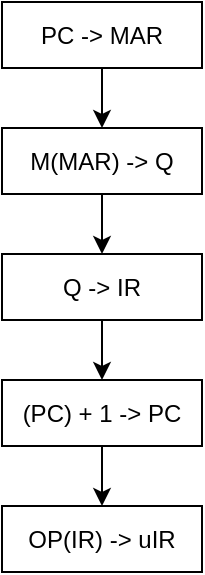 <mxfile version="24.4.10" type="github">
  <diagram name="第 1 页" id="KQBWLX6boM1I_vUu8Vus">
    <mxGraphModel dx="1592" dy="1115" grid="0" gridSize="10" guides="1" tooltips="1" connect="1" arrows="1" fold="1" page="1" pageScale="1" pageWidth="2336" pageHeight="1654" math="0" shadow="0">
      <root>
        <mxCell id="0" />
        <mxCell id="1" parent="0" />
        <mxCell id="kWfAGaoXyf_pxr5Y56vw-7" style="edgeStyle=orthogonalEdgeStyle;rounded=0;orthogonalLoop=1;jettySize=auto;html=1;exitX=0.5;exitY=1;exitDx=0;exitDy=0;entryX=0.5;entryY=0;entryDx=0;entryDy=0;" edge="1" parent="1" source="kWfAGaoXyf_pxr5Y56vw-1" target="kWfAGaoXyf_pxr5Y56vw-2">
          <mxGeometry relative="1" as="geometry" />
        </mxCell>
        <mxCell id="kWfAGaoXyf_pxr5Y56vw-1" value="PC -&amp;gt; MAR" style="rounded=0;whiteSpace=wrap;html=1;" vertex="1" parent="1">
          <mxGeometry x="1078" y="47" width="100" height="33" as="geometry" />
        </mxCell>
        <mxCell id="kWfAGaoXyf_pxr5Y56vw-9" style="edgeStyle=orthogonalEdgeStyle;rounded=0;orthogonalLoop=1;jettySize=auto;html=1;exitX=0.5;exitY=1;exitDx=0;exitDy=0;entryX=0.5;entryY=0;entryDx=0;entryDy=0;" edge="1" parent="1" source="kWfAGaoXyf_pxr5Y56vw-2" target="kWfAGaoXyf_pxr5Y56vw-3">
          <mxGeometry relative="1" as="geometry" />
        </mxCell>
        <mxCell id="kWfAGaoXyf_pxr5Y56vw-2" value="M(MAR) -&amp;gt; Q" style="rounded=0;whiteSpace=wrap;html=1;" vertex="1" parent="1">
          <mxGeometry x="1078" y="110" width="100" height="33" as="geometry" />
        </mxCell>
        <mxCell id="kWfAGaoXyf_pxr5Y56vw-10" style="edgeStyle=orthogonalEdgeStyle;rounded=0;orthogonalLoop=1;jettySize=auto;html=1;exitX=0.5;exitY=1;exitDx=0;exitDy=0;entryX=0.5;entryY=0;entryDx=0;entryDy=0;" edge="1" parent="1" source="kWfAGaoXyf_pxr5Y56vw-3" target="kWfAGaoXyf_pxr5Y56vw-4">
          <mxGeometry relative="1" as="geometry" />
        </mxCell>
        <mxCell id="kWfAGaoXyf_pxr5Y56vw-3" value="Q -&amp;gt; IR" style="rounded=0;whiteSpace=wrap;html=1;" vertex="1" parent="1">
          <mxGeometry x="1078" y="173" width="100" height="33" as="geometry" />
        </mxCell>
        <mxCell id="kWfAGaoXyf_pxr5Y56vw-11" style="edgeStyle=orthogonalEdgeStyle;rounded=0;orthogonalLoop=1;jettySize=auto;html=1;exitX=0.5;exitY=1;exitDx=0;exitDy=0;entryX=0.5;entryY=0;entryDx=0;entryDy=0;" edge="1" parent="1" source="kWfAGaoXyf_pxr5Y56vw-4" target="kWfAGaoXyf_pxr5Y56vw-5">
          <mxGeometry relative="1" as="geometry" />
        </mxCell>
        <mxCell id="kWfAGaoXyf_pxr5Y56vw-4" value="(PC) + 1 -&amp;gt; PC" style="rounded=0;whiteSpace=wrap;html=1;" vertex="1" parent="1">
          <mxGeometry x="1078" y="236" width="100" height="33" as="geometry" />
        </mxCell>
        <mxCell id="kWfAGaoXyf_pxr5Y56vw-5" value="OP(IR) -&amp;gt; uIR" style="rounded=0;whiteSpace=wrap;html=1;" vertex="1" parent="1">
          <mxGeometry x="1078" y="299" width="100" height="33" as="geometry" />
        </mxCell>
      </root>
    </mxGraphModel>
  </diagram>
</mxfile>
